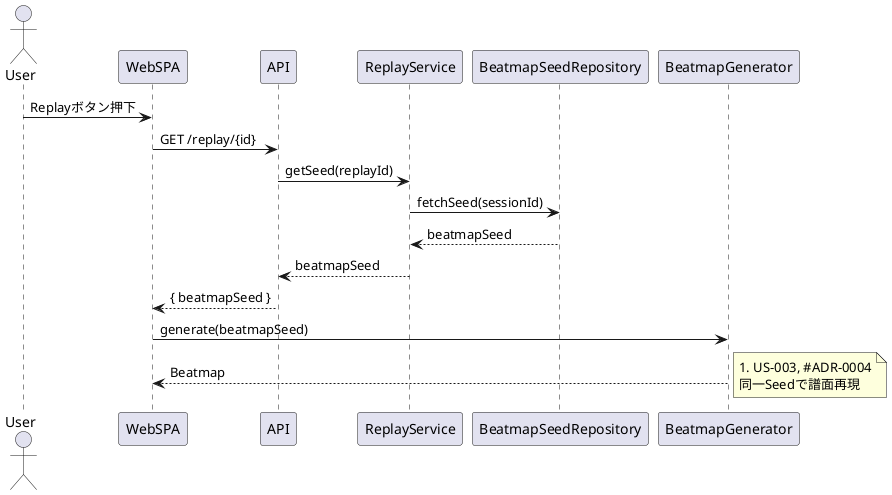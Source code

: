 @startuml
' ==========================================================
' Sequence Diagram — Replay with Same Beatmap Seed
' PlayAsYouLike Web Rhythm Game
' ==========================================================
actor User
participant WebSPA
participant API
participant ReplayService
participant BeatmapSeedRepository
participant BeatmapGenerator

User -> WebSPA: Replayボタン押下
WebSPA -> API: GET /replay/{id}
API -> ReplayService: getSeed(replayId)
ReplayService -> BeatmapSeedRepository: fetchSeed(sessionId)
BeatmapSeedRepository --> ReplayService: beatmapSeed
ReplayService --> API: beatmapSeed
API --> WebSPA: { beatmapSeed }
WebSPA -> BeatmapGenerator: generate(beatmapSeed)
BeatmapGenerator --> WebSPA: Beatmap

note right: #US-003, #ADR-0004\n同一Seedで譜面再現

@enduml